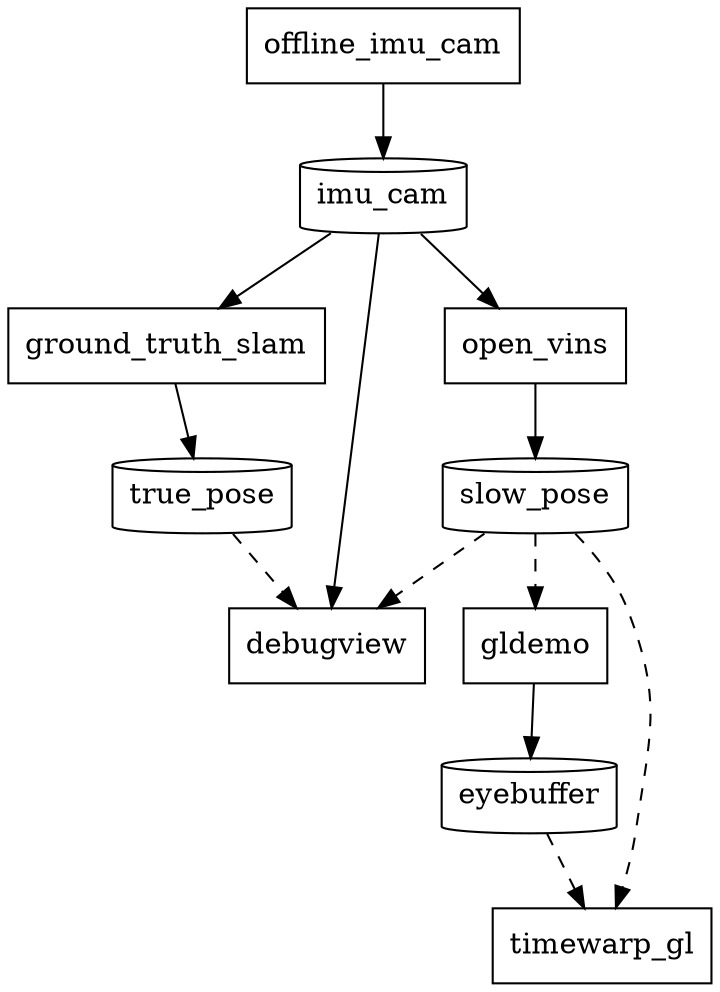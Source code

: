 #!/usr/bin/env -S dot -O -Tpng

strict digraph {
	offline_imu_cam [label="offline_imu_cam", shape="rect"];
	ground_truth_slam [label="ground_truth_slam", shape="rect"];
	ope_vins [label="open_vins", shape="rect"];
	gldemo [label="gldemo", shape="rect"];
	timewarp_gl [label="timewarp_gl", shape="rect"];
	debugview [label="debugview", shape="rect"];

	imu_cam [label="imu_cam", shape="cylinder"];
	slow_pose [label="slow_pose", shape="cylinder"];
	// fast_pose [label="fast_pose", shape="cylinder"];
	tru_pose [label="true_pose", shape="cylinder"];
	eyebuffer [label="eyebuffer", shape="cylinder"];

	offline_imu_cam -> imu_cam [style="solid"];
	imu_cam -> {ope_vins, ground_truth_slam, debugview} [style="solid"];
	ground_truth_slam -> tru_pose [style="solid"];
	ope_vins -> slow_pose [style="solid"];
	slow_pose -> {debugview, gldemo, timewarp_gl} [style="dashed"];
	gldemo -> eyebuffer [style="solid"];
	eyebuffer -> timewarp_gl [style="dashed"];
	tru_pose -> debugview [style="dashed"];
}
